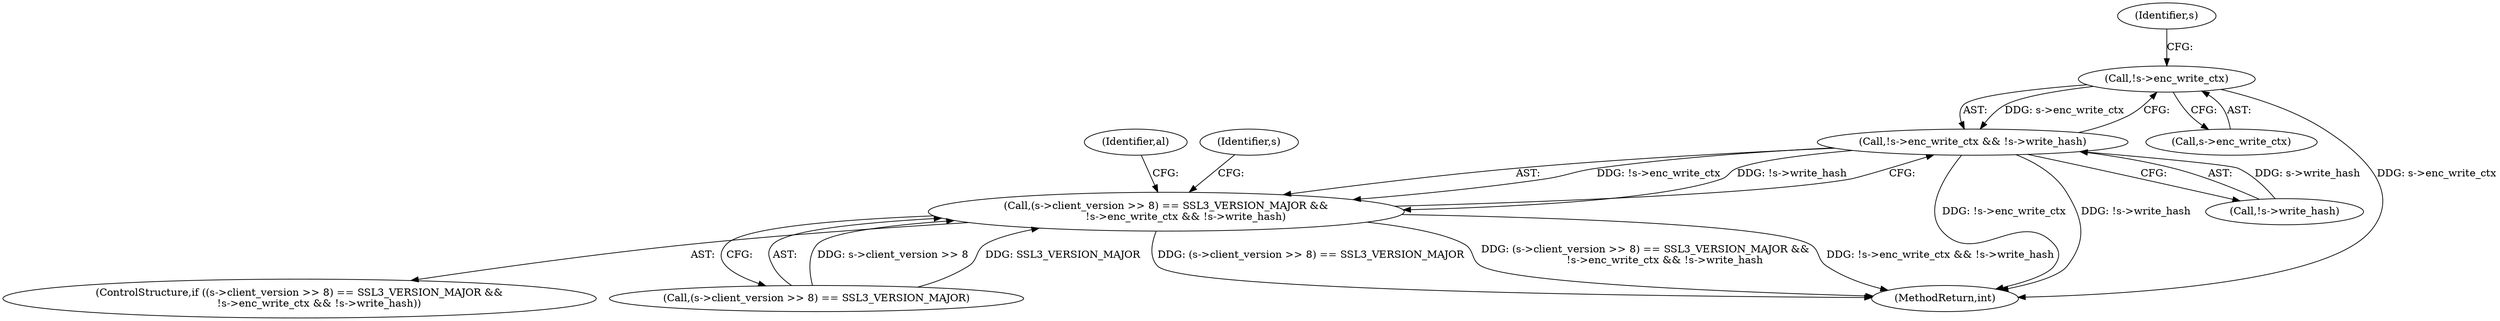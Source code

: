 digraph "0_openssl_a004e72b95835136d3f1ea90517f706c24c03da7@API" {
"1000315" [label="(Call,!s->enc_write_ctx)"];
"1000314" [label="(Call,!s->enc_write_ctx && !s->write_hash)"];
"1000306" [label="(Call,(s->client_version >> 8) == SSL3_VERSION_MAJOR &&\n            !s->enc_write_ctx && !s->write_hash)"];
"1000307" [label="(Call,(s->client_version >> 8) == SSL3_VERSION_MAJOR)"];
"1000332" [label="(Identifier,al)"];
"1000321" [label="(Identifier,s)"];
"1000306" [label="(Call,(s->client_version >> 8) == SSL3_VERSION_MAJOR &&\n            !s->enc_write_ctx && !s->write_hash)"];
"1000305" [label="(ControlStructure,if ((s->client_version >> 8) == SSL3_VERSION_MAJOR &&\n            !s->enc_write_ctx && !s->write_hash))"];
"1000326" [label="(Identifier,s)"];
"1000315" [label="(Call,!s->enc_write_ctx)"];
"1000314" [label="(Call,!s->enc_write_ctx && !s->write_hash)"];
"1000316" [label="(Call,s->enc_write_ctx)"];
"1001694" [label="(MethodReturn,int)"];
"1000319" [label="(Call,!s->write_hash)"];
"1000315" -> "1000314"  [label="AST: "];
"1000315" -> "1000316"  [label="CFG: "];
"1000316" -> "1000315"  [label="AST: "];
"1000321" -> "1000315"  [label="CFG: "];
"1000314" -> "1000315"  [label="CFG: "];
"1000315" -> "1001694"  [label="DDG: s->enc_write_ctx"];
"1000315" -> "1000314"  [label="DDG: s->enc_write_ctx"];
"1000314" -> "1000306"  [label="AST: "];
"1000314" -> "1000319"  [label="CFG: "];
"1000319" -> "1000314"  [label="AST: "];
"1000306" -> "1000314"  [label="CFG: "];
"1000314" -> "1001694"  [label="DDG: !s->enc_write_ctx"];
"1000314" -> "1001694"  [label="DDG: !s->write_hash"];
"1000314" -> "1000306"  [label="DDG: !s->enc_write_ctx"];
"1000314" -> "1000306"  [label="DDG: !s->write_hash"];
"1000319" -> "1000314"  [label="DDG: s->write_hash"];
"1000306" -> "1000305"  [label="AST: "];
"1000306" -> "1000307"  [label="CFG: "];
"1000307" -> "1000306"  [label="AST: "];
"1000326" -> "1000306"  [label="CFG: "];
"1000332" -> "1000306"  [label="CFG: "];
"1000306" -> "1001694"  [label="DDG: (s->client_version >> 8) == SSL3_VERSION_MAJOR"];
"1000306" -> "1001694"  [label="DDG: (s->client_version >> 8) == SSL3_VERSION_MAJOR &&\n            !s->enc_write_ctx && !s->write_hash"];
"1000306" -> "1001694"  [label="DDG: !s->enc_write_ctx && !s->write_hash"];
"1000307" -> "1000306"  [label="DDG: s->client_version >> 8"];
"1000307" -> "1000306"  [label="DDG: SSL3_VERSION_MAJOR"];
}
